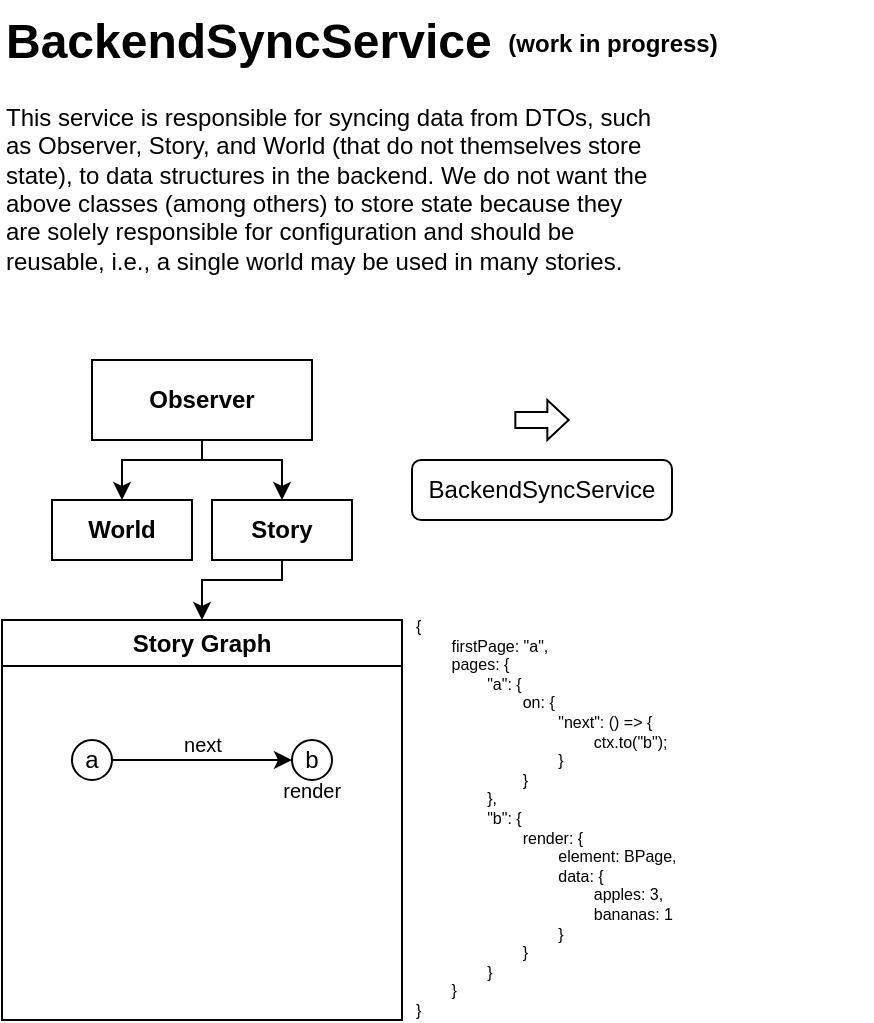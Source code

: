 <mxfile version="24.7.8">
  <diagram name="Page-1" id="pVnA-D_7o6afZMO5Pe90">
    <mxGraphModel dx="1062" dy="547" grid="1" gridSize="10" guides="1" tooltips="1" connect="1" arrows="1" fold="1" page="1" pageScale="1" pageWidth="850" pageHeight="1100" math="0" shadow="0">
      <root>
        <mxCell id="0" />
        <mxCell id="1" parent="0" />
        <mxCell id="NyFwtwECyInPNz_81W-G-1" value="&lt;h1 style=&quot;margin-top: 0px;&quot;&gt;BackendSyncService&lt;/h1&gt;&lt;p&gt;This service is responsible for syncing data from DTOs, such as Observer, Story, and World (that do not themselves store state), to data structures in the backend.&amp;nbsp;&lt;span style=&quot;background-color: initial;&quot;&gt;We do not want the above classes (among others) to store state because they are solely responsible for configuration and should be reusable, i.e., a single world may be used in many stories.&lt;/span&gt;&lt;/p&gt;" style="text;html=1;whiteSpace=wrap;overflow=hidden;rounded=0;" vertex="1" parent="1">
          <mxGeometry x="15" y="140" width="330" height="140" as="geometry" />
        </mxCell>
        <mxCell id="NyFwtwECyInPNz_81W-G-14" style="edgeStyle=orthogonalEdgeStyle;rounded=0;orthogonalLoop=1;jettySize=auto;html=1;entryX=0.5;entryY=0;entryDx=0;entryDy=0;" edge="1" parent="1" source="NyFwtwECyInPNz_81W-G-7" target="NyFwtwECyInPNz_81W-G-10">
          <mxGeometry relative="1" as="geometry">
            <Array as="points">
              <mxPoint x="115" y="370" />
              <mxPoint x="155" y="370" />
            </Array>
          </mxGeometry>
        </mxCell>
        <mxCell id="NyFwtwECyInPNz_81W-G-15" style="edgeStyle=orthogonalEdgeStyle;rounded=0;orthogonalLoop=1;jettySize=auto;html=1;entryX=0.5;entryY=0;entryDx=0;entryDy=0;" edge="1" parent="1" source="NyFwtwECyInPNz_81W-G-7" target="NyFwtwECyInPNz_81W-G-8">
          <mxGeometry relative="1" as="geometry">
            <Array as="points">
              <mxPoint x="115" y="370" />
              <mxPoint x="75" y="370" />
            </Array>
          </mxGeometry>
        </mxCell>
        <mxCell id="NyFwtwECyInPNz_81W-G-7" value="&lt;b&gt;Observer&lt;/b&gt;" style="whiteSpace=wrap;html=1;" vertex="1" parent="1">
          <mxGeometry x="60" y="320" width="110" height="40" as="geometry" />
        </mxCell>
        <mxCell id="NyFwtwECyInPNz_81W-G-8" value="&lt;b&gt;World&lt;/b&gt;" style="whiteSpace=wrap;html=1;" vertex="1" parent="1">
          <mxGeometry x="40" y="390" width="70" height="30" as="geometry" />
        </mxCell>
        <mxCell id="NyFwtwECyInPNz_81W-G-20" style="edgeStyle=orthogonalEdgeStyle;rounded=0;orthogonalLoop=1;jettySize=auto;html=1;entryX=0.5;entryY=0;entryDx=0;entryDy=0;" edge="1" parent="1" source="NyFwtwECyInPNz_81W-G-10" target="NyFwtwECyInPNz_81W-G-19">
          <mxGeometry relative="1" as="geometry">
            <Array as="points">
              <mxPoint x="155" y="430" />
              <mxPoint x="115" y="430" />
            </Array>
          </mxGeometry>
        </mxCell>
        <mxCell id="NyFwtwECyInPNz_81W-G-10" value="&lt;b&gt;Story&lt;/b&gt;" style="whiteSpace=wrap;html=1;" vertex="1" parent="1">
          <mxGeometry x="120" y="390" width="70" height="30" as="geometry" />
        </mxCell>
        <mxCell id="NyFwtwECyInPNz_81W-G-17" value="" style="shape=singleArrow;whiteSpace=wrap;html=1;arrowWidth=0.4;arrowSize=0.4;" vertex="1" parent="1">
          <mxGeometry x="271.67" y="340" width="26.67" height="20" as="geometry" />
        </mxCell>
        <mxCell id="NyFwtwECyInPNz_81W-G-18" value="BackendSyncService" style="rounded=1;whiteSpace=wrap;html=1;" vertex="1" parent="1">
          <mxGeometry x="220" y="370" width="130" height="30" as="geometry" />
        </mxCell>
        <mxCell id="NyFwtwECyInPNz_81W-G-19" value="Story Graph" style="swimlane;whiteSpace=wrap;html=1;" vertex="1" parent="1">
          <mxGeometry x="15" y="450" width="200" height="200" as="geometry" />
        </mxCell>
        <mxCell id="NyFwtwECyInPNz_81W-G-26" style="edgeStyle=orthogonalEdgeStyle;rounded=0;orthogonalLoop=1;jettySize=auto;html=1;entryX=0;entryY=0.5;entryDx=0;entryDy=0;" edge="1" parent="NyFwtwECyInPNz_81W-G-19" source="NyFwtwECyInPNz_81W-G-24" target="NyFwtwECyInPNz_81W-G-25">
          <mxGeometry relative="1" as="geometry" />
        </mxCell>
        <mxCell id="NyFwtwECyInPNz_81W-G-24" value="a" style="ellipse;whiteSpace=wrap;html=1;" vertex="1" parent="NyFwtwECyInPNz_81W-G-19">
          <mxGeometry x="35" y="60" width="20" height="20" as="geometry" />
        </mxCell>
        <mxCell id="NyFwtwECyInPNz_81W-G-25" value="b" style="ellipse;whiteSpace=wrap;html=1;" vertex="1" parent="NyFwtwECyInPNz_81W-G-19">
          <mxGeometry x="145" y="60" width="20" height="20" as="geometry" />
        </mxCell>
        <mxCell id="NyFwtwECyInPNz_81W-G-27" value="next" style="text;html=1;align=center;verticalAlign=middle;resizable=0;points=[];autosize=1;strokeColor=none;fillColor=none;fontSize=10;" vertex="1" parent="NyFwtwECyInPNz_81W-G-19">
          <mxGeometry x="80" y="47" width="40" height="30" as="geometry" />
        </mxCell>
        <mxCell id="NyFwtwECyInPNz_81W-G-29" value="&lt;font style=&quot;font-size: 10px;&quot;&gt;render&amp;nbsp;&lt;/font&gt;" style="text;html=1;align=center;verticalAlign=middle;resizable=0;points=[];autosize=1;strokeColor=none;fillColor=none;" vertex="1" parent="NyFwtwECyInPNz_81W-G-19">
          <mxGeometry x="126" y="70" width="60" height="30" as="geometry" />
        </mxCell>
        <mxCell id="NyFwtwECyInPNz_81W-G-23" value="{&lt;div&gt;&lt;span style=&quot;white-space: pre;&quot;&gt;&#x9;&lt;/span&gt;firstPage: &quot;a&quot;,&lt;br&gt;&lt;div&gt;&lt;span style=&quot;white-space: pre;&quot;&gt;&#x9;&lt;/span&gt;pages: {&lt;/div&gt;&lt;div&gt;&lt;span style=&quot;white-space: pre;&quot;&gt;&#x9;&lt;/span&gt;&lt;span style=&quot;white-space: pre;&quot;&gt;&#x9;&lt;/span&gt;&quot;a&quot;: {&lt;br&gt;&lt;/div&gt;&lt;div&gt;&lt;span style=&quot;white-space: pre;&quot;&gt;&#x9;&lt;/span&gt;&lt;span style=&quot;white-space: pre;&quot;&gt;&#x9;&lt;span style=&quot;white-space: pre;&quot;&gt;&#x9;&lt;/span&gt;on&lt;/span&gt;: {&lt;br&gt;&lt;/div&gt;&lt;div&gt;&lt;span style=&quot;white-space: pre;&quot;&gt;&#x9;&lt;/span&gt;&lt;span style=&quot;white-space: pre;&quot;&gt;&#x9;&lt;/span&gt;&lt;span style=&quot;white-space: pre;&quot;&gt;&#x9;&lt;/span&gt;&lt;span style=&quot;white-space: pre;&quot;&gt;&#x9;&lt;/span&gt;&quot;next&quot;: () =&amp;gt; {&lt;br&gt;&lt;/div&gt;&lt;div&gt;&lt;span style=&quot;white-space: pre;&quot;&gt;&#x9;&lt;/span&gt;&lt;span style=&quot;white-space: pre;&quot;&gt;&#x9;&lt;/span&gt;&lt;span style=&quot;white-space: pre;&quot;&gt;&#x9;&lt;/span&gt;&lt;span style=&quot;white-space: pre;&quot;&gt;&#x9;&lt;/span&gt;&lt;span style=&quot;white-space: pre;&quot;&gt;&#x9;&lt;/span&gt;ctx.to(&quot;b&quot;);&lt;br&gt;&lt;/div&gt;&lt;div&gt;&lt;span style=&quot;white-space: pre;&quot;&gt;&#x9;&lt;/span&gt;&lt;span style=&quot;white-space: pre;&quot;&gt;&#x9;&lt;/span&gt;&lt;span style=&quot;white-space: pre;&quot;&gt;&#x9;&lt;/span&gt;&lt;span style=&quot;white-space: pre;&quot;&gt;&#x9;&lt;/span&gt;}&lt;br&gt;&lt;/div&gt;&lt;div&gt;&lt;span style=&quot;white-space: pre;&quot;&gt;&#x9;&lt;/span&gt;&lt;span style=&quot;white-space: pre;&quot;&gt;&#x9;&lt;/span&gt;&lt;span style=&quot;white-space: pre;&quot;&gt;&#x9;&lt;/span&gt;}&lt;br&gt;&lt;/div&gt;&lt;div&gt;&lt;span style=&quot;white-space: pre;&quot;&gt;&#x9;&lt;/span&gt;&lt;span style=&quot;white-space: pre;&quot;&gt;&#x9;&lt;/span&gt;},&lt;/div&gt;&lt;div&gt;&lt;span style=&quot;white-space: pre;&quot;&gt;&#x9;&lt;/span&gt;&lt;span style=&quot;white-space: pre;&quot;&gt;&#x9;&quot;&lt;/span&gt;b&quot;: {&lt;br&gt;&lt;/div&gt;&lt;div&gt;&lt;span style=&quot;white-space: pre;&quot;&gt;&#x9;&lt;/span&gt;&lt;span style=&quot;white-space: pre;&quot;&gt;&#x9;&lt;/span&gt;&lt;span style=&quot;white-space: pre;&quot;&gt;&#x9;&lt;/span&gt;render: {&lt;br&gt;&lt;/div&gt;&lt;div&gt;&lt;span style=&quot;white-space: pre;&quot;&gt;&#x9;&lt;/span&gt;&lt;span style=&quot;white-space: pre;&quot;&gt;&#x9;&lt;/span&gt;&lt;span style=&quot;white-space: pre;&quot;&gt;&#x9;&lt;/span&gt;&lt;span style=&quot;white-space: pre;&quot;&gt;&#x9;&lt;/span&gt;element: BPage,&lt;br&gt;&lt;/div&gt;&lt;div&gt;&lt;span style=&quot;white-space: pre;&quot;&gt;&#x9;&lt;/span&gt;&lt;span style=&quot;white-space: pre;&quot;&gt;&#x9;&lt;/span&gt;&lt;span style=&quot;white-space: pre;&quot;&gt;&#x9;&lt;/span&gt;&lt;span style=&quot;white-space: pre;&quot;&gt;&#x9;&lt;/span&gt;data: {&lt;/div&gt;&lt;div&gt;&lt;span style=&quot;white-space: pre;&quot;&gt;&#x9;&lt;span style=&quot;white-space: pre;&quot;&gt;&#x9;&lt;/span&gt;&lt;span style=&quot;white-space: pre;&quot;&gt;&#x9;&lt;/span&gt;&lt;span style=&quot;white-space: pre;&quot;&gt;&#x9;&lt;/span&gt;&lt;span style=&quot;white-space: pre;&quot;&gt;&#x9;&lt;/span&gt;a&lt;/span&gt;pples: 3,&lt;br&gt;&lt;/div&gt;&lt;div&gt;&lt;span style=&quot;white-space: pre;&quot;&gt;&#x9;&lt;/span&gt;&lt;span style=&quot;white-space: pre;&quot;&gt;&#x9;&lt;/span&gt;&lt;span style=&quot;white-space: pre;&quot;&gt;&#x9;&lt;/span&gt;&lt;span style=&quot;white-space: pre;&quot;&gt;&#x9;&lt;/span&gt;&lt;span style=&quot;white-space: pre;&quot;&gt;&#x9;&lt;/span&gt;bananas: 1&lt;br&gt;&lt;/div&gt;&lt;div&gt;&lt;span style=&quot;white-space: pre;&quot;&gt;&#x9;&lt;/span&gt;&lt;span style=&quot;white-space: pre;&quot;&gt;&#x9;&lt;/span&gt;&lt;span style=&quot;white-space: pre;&quot;&gt;&#x9;&lt;/span&gt;&lt;span style=&quot;white-space: pre;&quot;&gt;&#x9;&lt;/span&gt;}&lt;br&gt;&lt;/div&gt;&lt;div&gt;&lt;span style=&quot;white-space: pre;&quot;&gt;&#x9;&lt;/span&gt;&lt;span style=&quot;white-space: pre;&quot;&gt;&#x9;&lt;/span&gt;&lt;span style=&quot;white-space: pre;&quot;&gt;&#x9;&lt;/span&gt;}&lt;br&gt;&lt;/div&gt;&lt;div&gt;&lt;span style=&quot;white-space: pre;&quot;&gt;&#x9;&lt;/span&gt;&lt;span style=&quot;white-space: pre;&quot;&gt;&#x9;&lt;/span&gt;}&lt;/div&gt;&lt;div&gt;&lt;span style=&quot;white-space: pre;&quot;&gt;&#x9;&lt;/span&gt;}&lt;br&gt;&lt;/div&gt;&lt;div&gt;}&lt;/div&gt;&lt;/div&gt;" style="text;html=1;align=left;verticalAlign=top;whiteSpace=wrap;rounded=0;fontSize=8;" vertex="1" parent="1">
          <mxGeometry x="220" y="442" width="230" height="200" as="geometry" />
        </mxCell>
        <mxCell id="NyFwtwECyInPNz_81W-G-30" value="&lt;b&gt;(work in progress)&lt;/b&gt;" style="text;html=1;align=center;verticalAlign=middle;resizable=0;points=[];autosize=1;strokeColor=none;fillColor=none;" vertex="1" parent="1">
          <mxGeometry x="255" y="147" width="130" height="30" as="geometry" />
        </mxCell>
      </root>
    </mxGraphModel>
  </diagram>
</mxfile>
